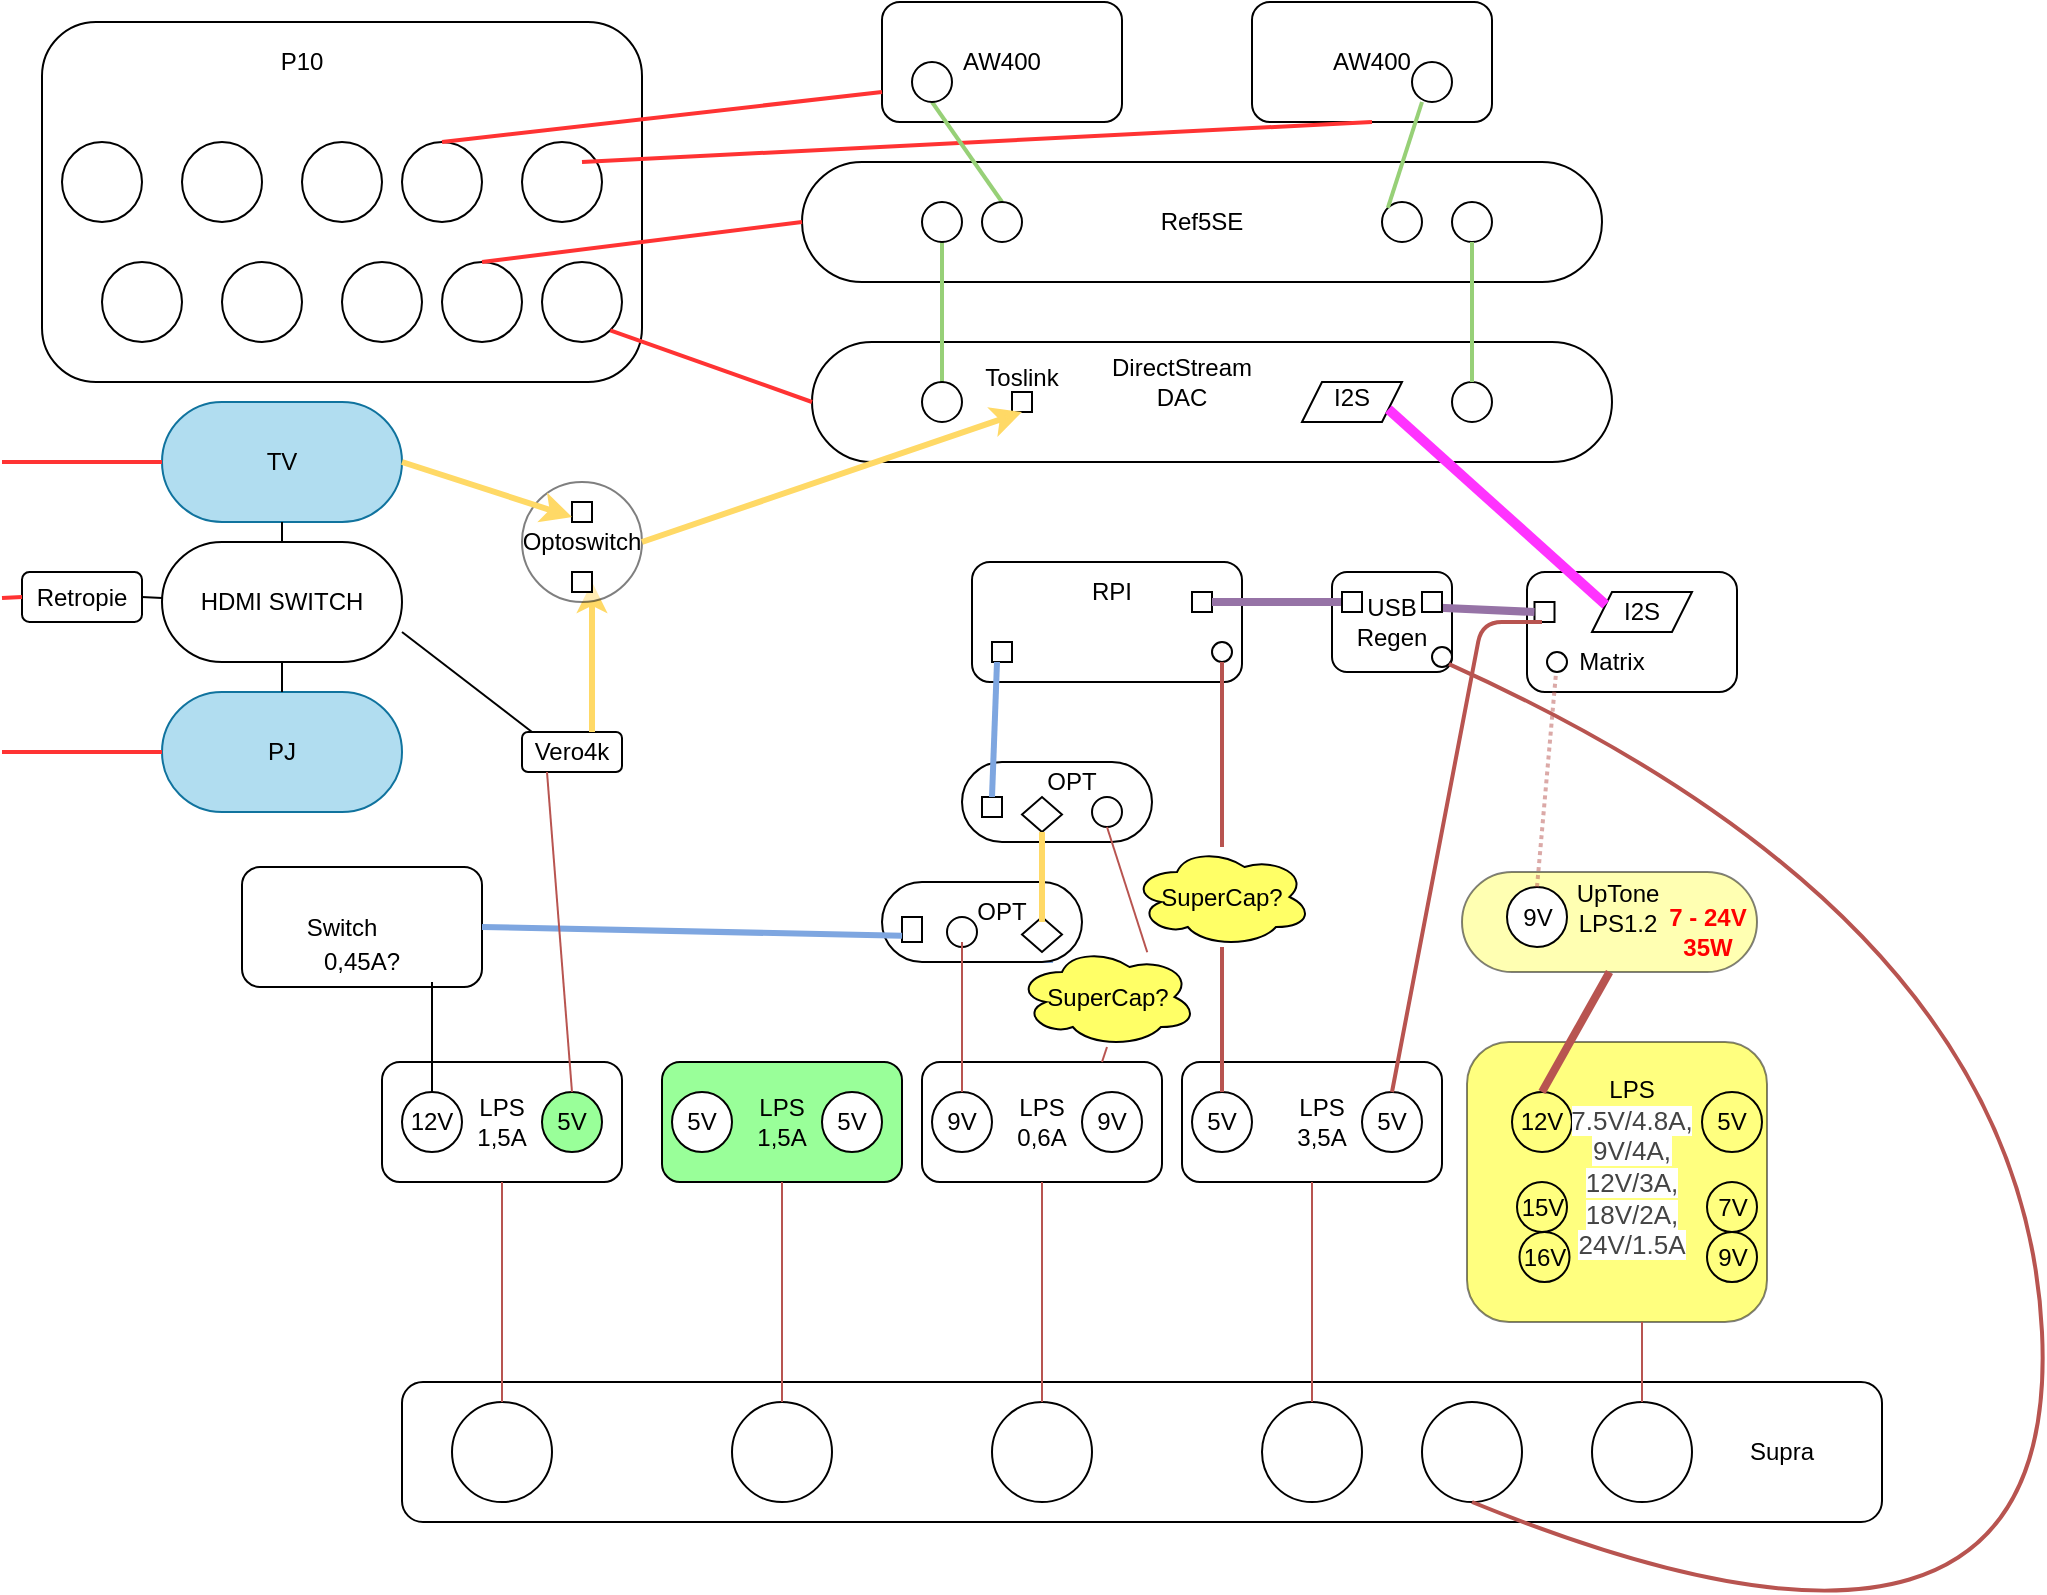 <mxfile version="13.3.5" type="github">
  <diagram id="frB2AARtGY0DQCCk_Cin" name="Page-1">
    <mxGraphModel dx="2311" dy="781" grid="1" gridSize="10" guides="1" tooltips="1" connect="1" arrows="1" fold="1" page="1" pageScale="1" pageWidth="1100" pageHeight="850" math="0" shadow="0">
      <root>
        <mxCell id="0" />
        <mxCell id="1" parent="0" />
        <mxCell id="76j5sk3wCB9ZU_lOgHT8-112" value="" style="rounded=1;whiteSpace=wrap;html=1;" vertex="1" parent="1">
          <mxGeometry x="10" y="285" width="60" height="25" as="geometry" />
        </mxCell>
        <mxCell id="M235wbPJO0eQFkBtWyqc-112" value="" style="rounded=1;whiteSpace=wrap;html=1;arcSize=50;" parent="1" vertex="1">
          <mxGeometry x="405" y="170" width="400" height="60" as="geometry" />
        </mxCell>
        <mxCell id="76j5sk3wCB9ZU_lOgHT8-92" value="" style="shape=parallelogram;perimeter=parallelogramPerimeter;whiteSpace=wrap;html=1;" vertex="1" parent="1">
          <mxGeometry x="650" y="190" width="50" height="20" as="geometry" />
        </mxCell>
        <mxCell id="M235wbPJO0eQFkBtWyqc-65" value="" style="rounded=1;whiteSpace=wrap;html=1;" parent="1" vertex="1">
          <mxGeometry x="762.5" y="285" width="105" height="60" as="geometry" />
        </mxCell>
        <mxCell id="76j5sk3wCB9ZU_lOgHT8-72" value="USB Regen" style="rounded=1;whiteSpace=wrap;html=1;" vertex="1" parent="1">
          <mxGeometry x="665" y="285" width="60" height="50" as="geometry" />
        </mxCell>
        <mxCell id="M235wbPJO0eQFkBtWyqc-36" value="" style="rounded=1;whiteSpace=wrap;html=1;" parent="1" vertex="1">
          <mxGeometry x="260" y="365" width="50" height="20" as="geometry" />
        </mxCell>
        <mxCell id="M235wbPJO0eQFkBtWyqc-79" value="" style="rounded=1;whiteSpace=wrap;html=1;opacity=50;fillColor=#FFFF00;" parent="1" vertex="1">
          <mxGeometry x="732.5" y="520" width="150" height="140" as="geometry" />
        </mxCell>
        <mxCell id="M235wbPJO0eQFkBtWyqc-98" value="7V" style="ellipse;whiteSpace=wrap;html=1;aspect=fixed;fillColor=none;" parent="1" vertex="1">
          <mxGeometry x="852.5" y="590" width="25" height="25" as="geometry" />
        </mxCell>
        <mxCell id="M235wbPJO0eQFkBtWyqc-96" value="15V" style="ellipse;whiteSpace=wrap;html=1;aspect=fixed;fillColor=none;" parent="1" vertex="1">
          <mxGeometry x="757.5" y="590" width="25" height="25" as="geometry" />
        </mxCell>
        <mxCell id="M235wbPJO0eQFkBtWyqc-1" value="" style="rounded=1;whiteSpace=wrap;html=1;" parent="1" vertex="1">
          <mxGeometry x="120" y="432.5" width="120" height="60" as="geometry" />
        </mxCell>
        <mxCell id="M235wbPJO0eQFkBtWyqc-2" value="Switch" style="text;html=1;strokeColor=none;fillColor=none;align=center;verticalAlign=middle;whiteSpace=wrap;rounded=0;" parent="1" vertex="1">
          <mxGeometry x="150" y="452.5" width="40" height="20" as="geometry" />
        </mxCell>
        <mxCell id="M235wbPJO0eQFkBtWyqc-3" value="" style="rounded=1;whiteSpace=wrap;html=1;" parent="1" vertex="1">
          <mxGeometry x="190" y="530" width="120" height="60" as="geometry" />
        </mxCell>
        <mxCell id="M235wbPJO0eQFkBtWyqc-5" value="LPS&lt;br&gt;1,5A" style="text;html=1;strokeColor=none;fillColor=none;align=center;verticalAlign=middle;whiteSpace=wrap;rounded=0;" parent="1" vertex="1">
          <mxGeometry x="230" y="550" width="40" height="20" as="geometry" />
        </mxCell>
        <mxCell id="M235wbPJO0eQFkBtWyqc-6" value="12V" style="ellipse;whiteSpace=wrap;html=1;aspect=fixed;" parent="1" vertex="1">
          <mxGeometry x="200" y="545" width="30" height="30" as="geometry" />
        </mxCell>
        <mxCell id="M235wbPJO0eQFkBtWyqc-7" value="5V" style="ellipse;whiteSpace=wrap;html=1;aspect=fixed;fillColor=#99FF99;" parent="1" vertex="1">
          <mxGeometry x="270" y="545" width="30" height="30" as="geometry" />
        </mxCell>
        <mxCell id="M235wbPJO0eQFkBtWyqc-11" value="" style="endArrow=none;html=1;exitX=0.5;exitY=0;exitDx=0;exitDy=0;" parent="1" source="M235wbPJO0eQFkBtWyqc-6" edge="1">
          <mxGeometry width="50" height="50" relative="1" as="geometry">
            <mxPoint x="230" y="480" as="sourcePoint" />
            <mxPoint x="215" y="490" as="targetPoint" />
          </mxGeometry>
        </mxCell>
        <mxCell id="M235wbPJO0eQFkBtWyqc-12" value="" style="rounded=1;whiteSpace=wrap;html=1;fillColor=#99FF99;" parent="1" vertex="1">
          <mxGeometry x="330" y="530" width="120" height="60" as="geometry" />
        </mxCell>
        <mxCell id="M235wbPJO0eQFkBtWyqc-13" value="LPS&lt;br&gt;1,5A" style="text;html=1;strokeColor=none;fillColor=none;align=center;verticalAlign=middle;whiteSpace=wrap;rounded=0;" parent="1" vertex="1">
          <mxGeometry x="365" y="545" width="50" height="30" as="geometry" />
        </mxCell>
        <mxCell id="M235wbPJO0eQFkBtWyqc-14" value="5V" style="ellipse;whiteSpace=wrap;html=1;aspect=fixed;" parent="1" vertex="1">
          <mxGeometry x="335" y="545" width="30" height="30" as="geometry" />
        </mxCell>
        <mxCell id="M235wbPJO0eQFkBtWyqc-15" value="5V" style="ellipse;whiteSpace=wrap;html=1;aspect=fixed;" parent="1" vertex="1">
          <mxGeometry x="410" y="545" width="30" height="30" as="geometry" />
        </mxCell>
        <mxCell id="M235wbPJO0eQFkBtWyqc-16" value="" style="rounded=1;whiteSpace=wrap;html=1;" parent="1" vertex="1">
          <mxGeometry x="460" y="530" width="120" height="60" as="geometry" />
        </mxCell>
        <mxCell id="M235wbPJO0eQFkBtWyqc-17" value="LPS&lt;br&gt;0,6A" style="text;html=1;strokeColor=none;fillColor=none;align=center;verticalAlign=middle;whiteSpace=wrap;rounded=0;" parent="1" vertex="1">
          <mxGeometry x="495" y="545" width="50" height="30" as="geometry" />
        </mxCell>
        <mxCell id="M235wbPJO0eQFkBtWyqc-18" value="9V" style="ellipse;whiteSpace=wrap;html=1;aspect=fixed;" parent="1" vertex="1">
          <mxGeometry x="465" y="545" width="30" height="30" as="geometry" />
        </mxCell>
        <mxCell id="M235wbPJO0eQFkBtWyqc-19" value="9V" style="ellipse;whiteSpace=wrap;html=1;aspect=fixed;" parent="1" vertex="1">
          <mxGeometry x="540" y="545" width="30" height="30" as="geometry" />
        </mxCell>
        <mxCell id="M235wbPJO0eQFkBtWyqc-20" value="" style="rounded=1;whiteSpace=wrap;html=1;" parent="1" vertex="1">
          <mxGeometry x="590" y="530" width="130" height="60" as="geometry" />
        </mxCell>
        <mxCell id="M235wbPJO0eQFkBtWyqc-21" value="LPS&lt;br&gt;3,5A" style="text;html=1;strokeColor=none;fillColor=none;align=center;verticalAlign=middle;whiteSpace=wrap;rounded=0;" parent="1" vertex="1">
          <mxGeometry x="635" y="545" width="50" height="30" as="geometry" />
        </mxCell>
        <mxCell id="M235wbPJO0eQFkBtWyqc-23" value="5V" style="ellipse;whiteSpace=wrap;html=1;aspect=fixed;" parent="1" vertex="1">
          <mxGeometry x="595" y="545" width="30" height="30" as="geometry" />
        </mxCell>
        <mxCell id="M235wbPJO0eQFkBtWyqc-24" value="5V" style="ellipse;whiteSpace=wrap;html=1;aspect=fixed;" parent="1" vertex="1">
          <mxGeometry x="680" y="545" width="30" height="30" as="geometry" />
        </mxCell>
        <mxCell id="M235wbPJO0eQFkBtWyqc-25" value="" style="rounded=1;whiteSpace=wrap;html=1;" parent="1" vertex="1">
          <mxGeometry x="200" y="690" width="740" height="70" as="geometry" />
        </mxCell>
        <mxCell id="M235wbPJO0eQFkBtWyqc-26" value="" style="ellipse;whiteSpace=wrap;html=1;aspect=fixed;rotation=0;direction=south;" parent="1" vertex="1">
          <mxGeometry x="225" y="700" width="50" height="50" as="geometry" />
        </mxCell>
        <mxCell id="M235wbPJO0eQFkBtWyqc-27" value="" style="ellipse;whiteSpace=wrap;html=1;aspect=fixed;rotation=0;direction=south;" parent="1" vertex="1">
          <mxGeometry x="365" y="700" width="50" height="50" as="geometry" />
        </mxCell>
        <mxCell id="M235wbPJO0eQFkBtWyqc-28" value="" style="ellipse;whiteSpace=wrap;html=1;aspect=fixed;rotation=0;direction=south;" parent="1" vertex="1">
          <mxGeometry x="495" y="700" width="50" height="50" as="geometry" />
        </mxCell>
        <mxCell id="M235wbPJO0eQFkBtWyqc-29" value="" style="ellipse;whiteSpace=wrap;html=1;aspect=fixed;rotation=0;direction=south;" parent="1" vertex="1">
          <mxGeometry x="630" y="700" width="50" height="50" as="geometry" />
        </mxCell>
        <mxCell id="M235wbPJO0eQFkBtWyqc-30" value="" style="ellipse;whiteSpace=wrap;html=1;aspect=fixed;rotation=0;direction=south;" parent="1" vertex="1">
          <mxGeometry x="710" y="700" width="50" height="50" as="geometry" />
        </mxCell>
        <mxCell id="M235wbPJO0eQFkBtWyqc-31" value="" style="ellipse;whiteSpace=wrap;html=1;aspect=fixed;rotation=0;direction=south;" parent="1" vertex="1">
          <mxGeometry x="795" y="700" width="50" height="50" as="geometry" />
        </mxCell>
        <mxCell id="M235wbPJO0eQFkBtWyqc-32" value="" style="endArrow=none;html=1;fillColor=#f8cecc;strokeColor=#B85450;exitX=0;exitY=0.5;exitDx=0;exitDy=0;entryX=0.5;entryY=1;entryDx=0;entryDy=0;" parent="1" source="M235wbPJO0eQFkBtWyqc-26" target="M235wbPJO0eQFkBtWyqc-3" edge="1">
          <mxGeometry width="50" height="50" relative="1" as="geometry">
            <mxPoint x="420" y="670" as="sourcePoint" />
            <mxPoint x="470" y="620" as="targetPoint" />
          </mxGeometry>
        </mxCell>
        <mxCell id="M235wbPJO0eQFkBtWyqc-33" value="" style="endArrow=none;html=1;fillColor=#f8cecc;strokeColor=#B85450;exitX=0;exitY=0.5;exitDx=0;exitDy=0;entryX=0.5;entryY=1;entryDx=0;entryDy=0;" parent="1" source="M235wbPJO0eQFkBtWyqc-27" target="M235wbPJO0eQFkBtWyqc-12" edge="1">
          <mxGeometry width="50" height="50" relative="1" as="geometry">
            <mxPoint x="265" y="710" as="sourcePoint" />
            <mxPoint x="260" y="600" as="targetPoint" />
          </mxGeometry>
        </mxCell>
        <mxCell id="M235wbPJO0eQFkBtWyqc-34" value="" style="endArrow=none;html=1;fillColor=#f8cecc;strokeColor=#B85450;exitX=0;exitY=0.5;exitDx=0;exitDy=0;entryX=0.5;entryY=1;entryDx=0;entryDy=0;" parent="1" source="M235wbPJO0eQFkBtWyqc-28" target="M235wbPJO0eQFkBtWyqc-16" edge="1">
          <mxGeometry width="50" height="50" relative="1" as="geometry">
            <mxPoint x="335" y="710" as="sourcePoint" />
            <mxPoint x="400" y="600" as="targetPoint" />
          </mxGeometry>
        </mxCell>
        <mxCell id="M235wbPJO0eQFkBtWyqc-35" value="" style="endArrow=none;html=1;fillColor=#f8cecc;strokeColor=#B85450;entryX=0.5;entryY=1;entryDx=0;entryDy=0;exitX=0;exitY=0.5;exitDx=0;exitDy=0;" parent="1" source="M235wbPJO0eQFkBtWyqc-29" target="M235wbPJO0eQFkBtWyqc-20" edge="1">
          <mxGeometry width="50" height="50" relative="1" as="geometry">
            <mxPoint x="410" y="710" as="sourcePoint" />
            <mxPoint x="530" y="600" as="targetPoint" />
          </mxGeometry>
        </mxCell>
        <mxCell id="M235wbPJO0eQFkBtWyqc-87" style="edgeStyle=orthogonalEdgeStyle;rounded=0;orthogonalLoop=1;jettySize=auto;html=1;exitX=0.75;exitY=1;exitDx=0;exitDy=0;entryX=1;entryY=0.75;entryDx=0;entryDy=0;strokeColor=#7EA6E0;" parent="1" source="M235wbPJO0eQFkBtWyqc-39" target="M235wbPJO0eQFkBtWyqc-48" edge="1">
          <mxGeometry relative="1" as="geometry" />
        </mxCell>
        <mxCell id="M235wbPJO0eQFkBtWyqc-39" value="" style="rounded=1;whiteSpace=wrap;html=1;arcSize=50;" parent="1" vertex="1">
          <mxGeometry x="440" y="440" width="100" height="40" as="geometry" />
        </mxCell>
        <mxCell id="M235wbPJO0eQFkBtWyqc-40" value="" style="rounded=1;whiteSpace=wrap;html=1;arcSize=50;" parent="1" vertex="1">
          <mxGeometry x="480" y="380" width="95" height="40" as="geometry" />
        </mxCell>
        <mxCell id="M235wbPJO0eQFkBtWyqc-41" value="" style="ellipse;whiteSpace=wrap;html=1;aspect=fixed;" parent="1" vertex="1">
          <mxGeometry x="472.5" y="457.5" width="15" height="15" as="geometry" />
        </mxCell>
        <mxCell id="M235wbPJO0eQFkBtWyqc-42" value="" style="ellipse;whiteSpace=wrap;html=1;aspect=fixed;" parent="1" vertex="1">
          <mxGeometry x="545" y="397.5" width="15" height="15" as="geometry" />
        </mxCell>
        <mxCell id="M235wbPJO0eQFkBtWyqc-43" value="" style="endArrow=none;html=1;fillColor=#f8cecc;strokeColor=#B85450;exitX=0.5;exitY=0;exitDx=0;exitDy=0;" parent="1" source="M235wbPJO0eQFkBtWyqc-18" edge="1">
          <mxGeometry width="50" height="50" relative="1" as="geometry">
            <mxPoint x="705" y="555" as="sourcePoint" />
            <mxPoint x="480" y="470" as="targetPoint" />
          </mxGeometry>
        </mxCell>
        <mxCell id="M235wbPJO0eQFkBtWyqc-44" value="" style="endArrow=none;html=1;fillColor=#f8cecc;strokeColor=#B85450;exitX=0.75;exitY=0;exitDx=0;exitDy=0;entryX=0.5;entryY=1;entryDx=0;entryDy=0;" parent="1" source="76j5sk3wCB9ZU_lOgHT8-69" target="M235wbPJO0eQFkBtWyqc-42" edge="1">
          <mxGeometry width="50" height="50" relative="1" as="geometry">
            <mxPoint x="490" y="555" as="sourcePoint" />
            <mxPoint x="490" y="480" as="targetPoint" />
          </mxGeometry>
        </mxCell>
        <mxCell id="M235wbPJO0eQFkBtWyqc-45" value="" style="rhombus;whiteSpace=wrap;html=1;rotation=-180;" parent="1" vertex="1">
          <mxGeometry x="510" y="457.5" width="20" height="17.5" as="geometry" />
        </mxCell>
        <mxCell id="M235wbPJO0eQFkBtWyqc-46" value="" style="rhombus;whiteSpace=wrap;html=1;rotation=-180;" parent="1" vertex="1">
          <mxGeometry x="510" y="397.5" width="20" height="17.5" as="geometry" />
        </mxCell>
        <mxCell id="M235wbPJO0eQFkBtWyqc-47" value="" style="endArrow=none;html=1;fillColor=#f8cecc;entryX=0.5;entryY=0;entryDx=0;entryDy=0;strokeColor=#FFD966;strokeWidth=3;" parent="1" target="M235wbPJO0eQFkBtWyqc-46" edge="1">
          <mxGeometry width="50" height="50" relative="1" as="geometry">
            <mxPoint x="520" y="460" as="sourcePoint" />
            <mxPoint x="562.5" y="422.5" as="targetPoint" />
          </mxGeometry>
        </mxCell>
        <mxCell id="M235wbPJO0eQFkBtWyqc-48" value="OPT" style="text;html=1;strokeColor=none;fillColor=none;align=center;verticalAlign=middle;whiteSpace=wrap;rounded=0;rotation=0;" parent="1" vertex="1">
          <mxGeometry x="475" y="440" width="50" height="30" as="geometry" />
        </mxCell>
        <mxCell id="M235wbPJO0eQFkBtWyqc-49" value="OPT" style="text;html=1;strokeColor=none;fillColor=none;align=center;verticalAlign=middle;whiteSpace=wrap;rounded=0;" parent="1" vertex="1">
          <mxGeometry x="510" y="375" width="50" height="30" as="geometry" />
        </mxCell>
        <mxCell id="M235wbPJO0eQFkBtWyqc-51" value="" style="rounded=1;whiteSpace=wrap;html=1;" parent="1" vertex="1">
          <mxGeometry x="485" y="280" width="135" height="60" as="geometry" />
        </mxCell>
        <mxCell id="M235wbPJO0eQFkBtWyqc-52" value="RPI" style="text;html=1;strokeColor=none;fillColor=none;align=center;verticalAlign=middle;whiteSpace=wrap;rounded=0;" parent="1" vertex="1">
          <mxGeometry x="535" y="285" width="40" height="20" as="geometry" />
        </mxCell>
        <mxCell id="M235wbPJO0eQFkBtWyqc-53" value="" style="ellipse;whiteSpace=wrap;html=1;aspect=fixed;" parent="1" vertex="1">
          <mxGeometry x="605" y="320" width="10" height="10" as="geometry" />
        </mxCell>
        <mxCell id="M235wbPJO0eQFkBtWyqc-54" value="" style="endArrow=none;html=1;fillColor=#f8cecc;strokeColor=#B85450;entryX=0.5;entryY=1;entryDx=0;entryDy=0;exitX=0.5;exitY=0;exitDx=0;exitDy=0;strokeWidth=2;" parent="1" source="76j5sk3wCB9ZU_lOgHT8-66" target="M235wbPJO0eQFkBtWyqc-53" edge="1">
          <mxGeometry width="50" height="50" relative="1" as="geometry">
            <mxPoint x="650" y="470" as="sourcePoint" />
            <mxPoint x="605" y="160" as="targetPoint" />
          </mxGeometry>
        </mxCell>
        <mxCell id="M235wbPJO0eQFkBtWyqc-55" value="" style="rounded=0;whiteSpace=wrap;html=1;" parent="1" vertex="1">
          <mxGeometry x="495" y="320" width="10" height="10" as="geometry" />
        </mxCell>
        <mxCell id="M235wbPJO0eQFkBtWyqc-56" value="" style="rounded=0;whiteSpace=wrap;html=1;" parent="1" vertex="1">
          <mxGeometry x="490" y="397.5" width="10" height="10" as="geometry" />
        </mxCell>
        <mxCell id="M235wbPJO0eQFkBtWyqc-57" value="" style="endArrow=none;html=1;fillColor=#dae8fc;exitX=0.5;exitY=0;exitDx=0;exitDy=0;entryX=0.25;entryY=1;entryDx=0;entryDy=0;strokeWidth=3;strokeColor=#7EA6E0;" parent="1" source="M235wbPJO0eQFkBtWyqc-56" target="M235wbPJO0eQFkBtWyqc-55" edge="1">
          <mxGeometry width="50" height="50" relative="1" as="geometry">
            <mxPoint x="420" y="450" as="sourcePoint" />
            <mxPoint x="450" y="250" as="targetPoint" />
          </mxGeometry>
        </mxCell>
        <mxCell id="M235wbPJO0eQFkBtWyqc-60" value="" style="rounded=0;whiteSpace=wrap;html=1;" parent="1" vertex="1">
          <mxGeometry x="450" y="457.5" width="10" height="12.5" as="geometry" />
        </mxCell>
        <mxCell id="M235wbPJO0eQFkBtWyqc-64" value="" style="endArrow=none;html=1;strokeColor=#7EA6E0;entryX=0;entryY=0.75;entryDx=0;entryDy=0;exitX=1;exitY=0.5;exitDx=0;exitDy=0;strokeWidth=3;" parent="1" source="M235wbPJO0eQFkBtWyqc-1" target="M235wbPJO0eQFkBtWyqc-60" edge="1">
          <mxGeometry width="50" height="50" relative="1" as="geometry">
            <mxPoint x="420" y="450" as="sourcePoint" />
            <mxPoint x="470" y="400" as="targetPoint" />
          </mxGeometry>
        </mxCell>
        <mxCell id="M235wbPJO0eQFkBtWyqc-67" value="" style="rounded=0;whiteSpace=wrap;html=1;" parent="1" vertex="1">
          <mxGeometry x="766.25" y="300" width="10" height="10" as="geometry" />
        </mxCell>
        <mxCell id="M235wbPJO0eQFkBtWyqc-68" value="" style="rounded=0;whiteSpace=wrap;html=1;" parent="1" vertex="1">
          <mxGeometry x="595" y="295" width="10" height="10" as="geometry" />
        </mxCell>
        <mxCell id="M235wbPJO0eQFkBtWyqc-69" value="" style="endArrow=none;html=1;strokeColor=#9673a6;entryX=0;entryY=0.5;entryDx=0;entryDy=0;fillColor=#e1d5e7;exitX=0;exitY=0.75;exitDx=0;exitDy=0;strokeWidth=4;" parent="1" source="76j5sk3wCB9ZU_lOgHT8-82" target="M235wbPJO0eQFkBtWyqc-67" edge="1">
          <mxGeometry width="50" height="50" relative="1" as="geometry">
            <mxPoint x="625" y="305" as="sourcePoint" />
            <mxPoint x="540" y="370" as="targetPoint" />
          </mxGeometry>
        </mxCell>
        <mxCell id="M235wbPJO0eQFkBtWyqc-74" value="Supra" style="text;html=1;strokeColor=none;fillColor=none;align=center;verticalAlign=middle;whiteSpace=wrap;rounded=0;" parent="1" vertex="1">
          <mxGeometry x="870" y="720" width="40" height="10" as="geometry" />
        </mxCell>
        <mxCell id="M235wbPJO0eQFkBtWyqc-80" value="12V" style="ellipse;whiteSpace=wrap;html=1;aspect=fixed;fillColor=none;" parent="1" vertex="1">
          <mxGeometry x="755" y="545" width="30" height="30" as="geometry" />
        </mxCell>
        <mxCell id="M235wbPJO0eQFkBtWyqc-83" value="" style="rounded=1;whiteSpace=wrap;html=1;arcSize=50;fillColor=#FFFF66;opacity=50;" parent="1" vertex="1">
          <mxGeometry x="730" y="435" width="147.5" height="50" as="geometry" />
        </mxCell>
        <mxCell id="M235wbPJO0eQFkBtWyqc-84" value="UpTone LPS1.2" style="text;html=1;strokeColor=none;fillColor=none;align=center;verticalAlign=middle;whiteSpace=wrap;rounded=0;rotation=0;" parent="1" vertex="1">
          <mxGeometry x="787.5" y="440" width="40" height="25" as="geometry" />
        </mxCell>
        <mxCell id="M235wbPJO0eQFkBtWyqc-88" value="" style="endArrow=none;html=1;fillColor=#f8cecc;strokeColor=#B85450;exitX=0.5;exitY=0;exitDx=0;exitDy=0;entryX=0.5;entryY=1;entryDx=0;entryDy=0;strokeWidth=4;" parent="1" source="M235wbPJO0eQFkBtWyqc-80" target="M235wbPJO0eQFkBtWyqc-83" edge="1">
          <mxGeometry width="50" height="50" relative="1" as="geometry">
            <mxPoint x="705" y="555" as="sourcePoint" />
            <mxPoint x="740" y="500" as="targetPoint" />
          </mxGeometry>
        </mxCell>
        <mxCell id="M235wbPJO0eQFkBtWyqc-92" value="9V" style="ellipse;whiteSpace=wrap;html=1;aspect=fixed;" parent="1" vertex="1">
          <mxGeometry x="752.5" y="442.5" width="30" height="30" as="geometry" />
        </mxCell>
        <mxCell id="M235wbPJO0eQFkBtWyqc-95" value="LPS&lt;br&gt;&lt;span style=&quot;color: rgb(68 , 68 , 68) ; font-family: &amp;#34;helvetica&amp;#34; , &amp;#34;arial&amp;#34; , sans-serif ; font-size: 13px ; text-align: left ; background-color: rgb(255 , 255 , 255)&quot;&gt;7.5V/4.8A, 9V/4A, 12V/3A, 18V/2A, 24V/1.5A&lt;/span&gt;" style="text;html=1;strokeColor=none;fillColor=none;align=center;verticalAlign=middle;whiteSpace=wrap;rounded=0;" parent="1" vertex="1">
          <mxGeometry x="795" y="575" width="40" height="15" as="geometry" />
        </mxCell>
        <mxCell id="M235wbPJO0eQFkBtWyqc-97" value="16V" style="ellipse;whiteSpace=wrap;html=1;aspect=fixed;fillColor=none;" parent="1" vertex="1">
          <mxGeometry x="758.75" y="615" width="25" height="25" as="geometry" />
        </mxCell>
        <mxCell id="M235wbPJO0eQFkBtWyqc-94" value="5V" style="ellipse;whiteSpace=wrap;html=1;aspect=fixed;fillColor=none;" parent="1" vertex="1">
          <mxGeometry x="850" y="545" width="30" height="30" as="geometry" />
        </mxCell>
        <mxCell id="M235wbPJO0eQFkBtWyqc-99" value="9V" style="ellipse;whiteSpace=wrap;html=1;aspect=fixed;fillColor=none;" parent="1" vertex="1">
          <mxGeometry x="852.5" y="615" width="25" height="25" as="geometry" />
        </mxCell>
        <mxCell id="M235wbPJO0eQFkBtWyqc-100" value="" style="shape=parallelogram;perimeter=parallelogramPerimeter;whiteSpace=wrap;html=1;" parent="1" vertex="1">
          <mxGeometry x="795" y="295" width="50" height="20" as="geometry" />
        </mxCell>
        <mxCell id="M235wbPJO0eQFkBtWyqc-101" value="I2S" style="text;html=1;strokeColor=none;fillColor=none;align=center;verticalAlign=middle;whiteSpace=wrap;rounded=0;" parent="1" vertex="1">
          <mxGeometry x="795" y="290" width="50" height="30" as="geometry" />
        </mxCell>
        <mxCell id="M235wbPJO0eQFkBtWyqc-66" value="Matrix" style="text;html=1;strokeColor=none;fillColor=none;align=center;verticalAlign=middle;whiteSpace=wrap;rounded=0;" parent="1" vertex="1">
          <mxGeometry x="785" y="315" width="40" height="30" as="geometry" />
        </mxCell>
        <mxCell id="M235wbPJO0eQFkBtWyqc-78" value="" style="ellipse;whiteSpace=wrap;html=1;aspect=fixed;" parent="1" vertex="1">
          <mxGeometry x="772.5" y="325" width="10" height="10" as="geometry" />
        </mxCell>
        <mxCell id="M235wbPJO0eQFkBtWyqc-105" value="" style="endArrow=none;html=1;fillColor=#f8cecc;strokeColor=#B85450;exitX=0.5;exitY=0;exitDx=0;exitDy=0;strokeWidth=2;dashed=1;dashPattern=1 1;opacity=50;" parent="1" source="M235wbPJO0eQFkBtWyqc-92" target="M235wbPJO0eQFkBtWyqc-78" edge="1">
          <mxGeometry width="50" height="50" relative="1" as="geometry">
            <mxPoint x="735" y="375" as="sourcePoint" />
            <mxPoint x="735" y="300" as="targetPoint" />
          </mxGeometry>
        </mxCell>
        <mxCell id="M235wbPJO0eQFkBtWyqc-113" value="DirectStream DAC" style="text;html=1;strokeColor=none;fillColor=none;align=center;verticalAlign=middle;whiteSpace=wrap;rounded=0;" parent="1" vertex="1">
          <mxGeometry x="540" y="180" width="100" height="20" as="geometry" />
        </mxCell>
        <mxCell id="M235wbPJO0eQFkBtWyqc-114" value="" style="endArrow=none;html=1;entryX=1;entryY=0.75;entryDx=0;entryDy=0;strokeColor=#FF33FF;strokeWidth=5;exitX=0;exitY=0.25;exitDx=0;exitDy=0;" parent="1" source="M235wbPJO0eQFkBtWyqc-100" target="76j5sk3wCB9ZU_lOgHT8-92" edge="1">
          <mxGeometry width="50" height="50" relative="1" as="geometry">
            <mxPoint x="600" y="430" as="sourcePoint" />
            <mxPoint x="650" y="380" as="targetPoint" />
          </mxGeometry>
        </mxCell>
        <mxCell id="76j5sk3wCB9ZU_lOgHT8-1" value="&lt;font color=&quot;#ff0000&quot;&gt;7 - 24V&lt;br&gt;35W&lt;/font&gt;" style="text;html=1;strokeColor=none;fillColor=none;align=center;verticalAlign=middle;whiteSpace=wrap;rounded=0;fontStyle=1" vertex="1" parent="1">
          <mxGeometry x="827.5" y="450" width="50" height="30" as="geometry" />
        </mxCell>
        <mxCell id="76j5sk3wCB9ZU_lOgHT8-4" value="0,45A?" style="text;html=1;strokeColor=none;fillColor=none;align=center;verticalAlign=middle;whiteSpace=wrap;rounded=0;" vertex="1" parent="1">
          <mxGeometry x="160" y="470" width="40" height="20" as="geometry" />
        </mxCell>
        <mxCell id="76j5sk3wCB9ZU_lOgHT8-5" value="" style="endArrow=none;html=1;fillColor=#f8cecc;strokeColor=#B85450;exitX=0;exitY=0.5;exitDx=0;exitDy=0;" edge="1" parent="1" source="M235wbPJO0eQFkBtWyqc-31">
          <mxGeometry width="50" height="50" relative="1" as="geometry">
            <mxPoint x="820" y="710" as="sourcePoint" />
            <mxPoint x="820" y="660" as="targetPoint" />
          </mxGeometry>
        </mxCell>
        <mxCell id="76j5sk3wCB9ZU_lOgHT8-6" value="" style="rounded=1;whiteSpace=wrap;html=1;" vertex="1" parent="1">
          <mxGeometry x="20" y="10" width="300" height="180" as="geometry" />
        </mxCell>
        <mxCell id="76j5sk3wCB9ZU_lOgHT8-7" value="P10" style="text;html=1;strokeColor=none;fillColor=none;align=center;verticalAlign=middle;whiteSpace=wrap;rounded=0;" vertex="1" parent="1">
          <mxGeometry x="130" width="40" height="60" as="geometry" />
        </mxCell>
        <mxCell id="76j5sk3wCB9ZU_lOgHT8-10" value="" style="ellipse;whiteSpace=wrap;html=1;aspect=fixed;" vertex="1" parent="1">
          <mxGeometry x="30" y="70" width="40" height="40" as="geometry" />
        </mxCell>
        <mxCell id="76j5sk3wCB9ZU_lOgHT8-11" value="" style="ellipse;whiteSpace=wrap;html=1;aspect=fixed;" vertex="1" parent="1">
          <mxGeometry x="90" y="70" width="40" height="40" as="geometry" />
        </mxCell>
        <mxCell id="76j5sk3wCB9ZU_lOgHT8-12" value="" style="ellipse;whiteSpace=wrap;html=1;aspect=fixed;" vertex="1" parent="1">
          <mxGeometry x="150" y="70" width="40" height="40" as="geometry" />
        </mxCell>
        <mxCell id="76j5sk3wCB9ZU_lOgHT8-13" value="" style="ellipse;whiteSpace=wrap;html=1;aspect=fixed;" vertex="1" parent="1">
          <mxGeometry x="200" y="70" width="40" height="40" as="geometry" />
        </mxCell>
        <mxCell id="76j5sk3wCB9ZU_lOgHT8-14" value="" style="ellipse;whiteSpace=wrap;html=1;aspect=fixed;" vertex="1" parent="1">
          <mxGeometry x="260" y="70" width="40" height="40" as="geometry" />
        </mxCell>
        <mxCell id="76j5sk3wCB9ZU_lOgHT8-15" value="" style="ellipse;whiteSpace=wrap;html=1;aspect=fixed;" vertex="1" parent="1">
          <mxGeometry x="50" y="130" width="40" height="40" as="geometry" />
        </mxCell>
        <mxCell id="76j5sk3wCB9ZU_lOgHT8-16" value="" style="ellipse;whiteSpace=wrap;html=1;aspect=fixed;" vertex="1" parent="1">
          <mxGeometry x="110" y="130" width="40" height="40" as="geometry" />
        </mxCell>
        <mxCell id="76j5sk3wCB9ZU_lOgHT8-17" value="" style="ellipse;whiteSpace=wrap;html=1;aspect=fixed;" vertex="1" parent="1">
          <mxGeometry x="170" y="130" width="40" height="40" as="geometry" />
        </mxCell>
        <mxCell id="76j5sk3wCB9ZU_lOgHT8-18" value="" style="ellipse;whiteSpace=wrap;html=1;aspect=fixed;" vertex="1" parent="1">
          <mxGeometry x="220" y="130" width="40" height="40" as="geometry" />
        </mxCell>
        <mxCell id="76j5sk3wCB9ZU_lOgHT8-19" value="" style="ellipse;whiteSpace=wrap;html=1;aspect=fixed;" vertex="1" parent="1">
          <mxGeometry x="270" y="130" width="40" height="40" as="geometry" />
        </mxCell>
        <mxCell id="76j5sk3wCB9ZU_lOgHT8-20" value="" style="endArrow=none;html=1;strokeWidth=2;entryX=1;entryY=1;entryDx=0;entryDy=0;strokeColor=#FF3333;" edge="1" parent="1" target="76j5sk3wCB9ZU_lOgHT8-19">
          <mxGeometry width="50" height="50" relative="1" as="geometry">
            <mxPoint x="405" y="200" as="sourcePoint" />
            <mxPoint x="390" y="390" as="targetPoint" />
          </mxGeometry>
        </mxCell>
        <mxCell id="76j5sk3wCB9ZU_lOgHT8-21" value="AW400" style="rounded=1;whiteSpace=wrap;html=1;" vertex="1" parent="1">
          <mxGeometry x="440" width="120" height="60" as="geometry" />
        </mxCell>
        <mxCell id="76j5sk3wCB9ZU_lOgHT8-22" value="AW400" style="rounded=1;whiteSpace=wrap;html=1;" vertex="1" parent="1">
          <mxGeometry x="625" width="120" height="60" as="geometry" />
        </mxCell>
        <mxCell id="76j5sk3wCB9ZU_lOgHT8-23" value="Ref5SE" style="rounded=1;whiteSpace=wrap;html=1;arcSize=50;" vertex="1" parent="1">
          <mxGeometry x="400" y="80" width="400" height="60" as="geometry" />
        </mxCell>
        <mxCell id="76j5sk3wCB9ZU_lOgHT8-24" value="" style="endArrow=none;html=1;strokeColor=#FF3333;strokeWidth=2;entryX=0;entryY=0.75;entryDx=0;entryDy=0;exitX=0.5;exitY=0;exitDx=0;exitDy=0;" edge="1" parent="1" source="76j5sk3wCB9ZU_lOgHT8-13" target="76j5sk3wCB9ZU_lOgHT8-21">
          <mxGeometry width="50" height="50" relative="1" as="geometry">
            <mxPoint x="460" y="400" as="sourcePoint" />
            <mxPoint x="510" y="350" as="targetPoint" />
          </mxGeometry>
        </mxCell>
        <mxCell id="76j5sk3wCB9ZU_lOgHT8-25" value="" style="endArrow=none;html=1;strokeColor=#FF3333;strokeWidth=2;entryX=0.5;entryY=1;entryDx=0;entryDy=0;exitX=0.75;exitY=0.25;exitDx=0;exitDy=0;exitPerimeter=0;" edge="1" parent="1" source="76j5sk3wCB9ZU_lOgHT8-14" target="76j5sk3wCB9ZU_lOgHT8-22">
          <mxGeometry width="50" height="50" relative="1" as="geometry">
            <mxPoint x="290" y="100" as="sourcePoint" />
            <mxPoint x="450" y="55" as="targetPoint" />
          </mxGeometry>
        </mxCell>
        <mxCell id="76j5sk3wCB9ZU_lOgHT8-26" value="" style="endArrow=none;html=1;strokeColor=#FF3333;strokeWidth=2;entryX=0;entryY=0.5;entryDx=0;entryDy=0;exitX=0.5;exitY=0;exitDx=0;exitDy=0;" edge="1" parent="1" source="76j5sk3wCB9ZU_lOgHT8-18" target="76j5sk3wCB9ZU_lOgHT8-23">
          <mxGeometry width="50" height="50" relative="1" as="geometry">
            <mxPoint x="300" y="90" as="sourcePoint" />
            <mxPoint x="695" y="70" as="targetPoint" />
          </mxGeometry>
        </mxCell>
        <mxCell id="76j5sk3wCB9ZU_lOgHT8-30" value="" style="endArrow=none;html=1;strokeWidth=2;entryX=0.5;entryY=1;entryDx=0;entryDy=0;exitX=0.5;exitY=0;exitDx=0;exitDy=0;fillColor=#b0e3e6;strokeColor=#97D077;" edge="1" parent="1" source="76j5sk3wCB9ZU_lOgHT8-32" target="76j5sk3wCB9ZU_lOgHT8-31">
          <mxGeometry width="50" height="50" relative="1" as="geometry">
            <mxPoint x="470" y="180" as="sourcePoint" />
            <mxPoint x="470" y="150" as="targetPoint" />
          </mxGeometry>
        </mxCell>
        <mxCell id="76j5sk3wCB9ZU_lOgHT8-31" value="" style="ellipse;whiteSpace=wrap;html=1;aspect=fixed;" vertex="1" parent="1">
          <mxGeometry x="460" y="100" width="20" height="20" as="geometry" />
        </mxCell>
        <mxCell id="76j5sk3wCB9ZU_lOgHT8-32" value="" style="ellipse;whiteSpace=wrap;html=1;aspect=fixed;" vertex="1" parent="1">
          <mxGeometry x="460" y="190" width="20" height="20" as="geometry" />
        </mxCell>
        <mxCell id="76j5sk3wCB9ZU_lOgHT8-33" value="" style="ellipse;whiteSpace=wrap;html=1;aspect=fixed;" vertex="1" parent="1">
          <mxGeometry x="725" y="190" width="20" height="20" as="geometry" />
        </mxCell>
        <mxCell id="76j5sk3wCB9ZU_lOgHT8-34" value="" style="ellipse;whiteSpace=wrap;html=1;aspect=fixed;" vertex="1" parent="1">
          <mxGeometry x="725" y="100" width="20" height="20" as="geometry" />
        </mxCell>
        <mxCell id="76j5sk3wCB9ZU_lOgHT8-35" value="" style="endArrow=none;html=1;strokeWidth=2;entryX=0.5;entryY=1;entryDx=0;entryDy=0;exitX=0.5;exitY=0;exitDx=0;exitDy=0;strokeColor=#97D077;" edge="1" parent="1" source="76j5sk3wCB9ZU_lOgHT8-33" target="76j5sk3wCB9ZU_lOgHT8-34">
          <mxGeometry width="50" height="50" relative="1" as="geometry">
            <mxPoint x="480" y="200" as="sourcePoint" />
            <mxPoint x="480" y="130" as="targetPoint" />
          </mxGeometry>
        </mxCell>
        <mxCell id="76j5sk3wCB9ZU_lOgHT8-36" value="" style="endArrow=none;html=1;strokeWidth=2;entryX=0.5;entryY=1;entryDx=0;entryDy=0;fillColor=#b0e3e6;strokeColor=#97D077;exitX=0.5;exitY=0;exitDx=0;exitDy=0;entryPerimeter=0;" edge="1" parent="1" source="76j5sk3wCB9ZU_lOgHT8-39" target="76j5sk3wCB9ZU_lOgHT8-37">
          <mxGeometry width="50" height="50" relative="1" as="geometry">
            <mxPoint x="470" y="100" as="sourcePoint" />
            <mxPoint x="480" y="130" as="targetPoint" />
          </mxGeometry>
        </mxCell>
        <mxCell id="76j5sk3wCB9ZU_lOgHT8-37" value="" style="ellipse;whiteSpace=wrap;html=1;aspect=fixed;" vertex="1" parent="1">
          <mxGeometry x="455" y="30" width="20" height="20" as="geometry" />
        </mxCell>
        <mxCell id="76j5sk3wCB9ZU_lOgHT8-38" value="" style="ellipse;whiteSpace=wrap;html=1;aspect=fixed;" vertex="1" parent="1">
          <mxGeometry x="705" y="30" width="20" height="20" as="geometry" />
        </mxCell>
        <mxCell id="76j5sk3wCB9ZU_lOgHT8-39" value="" style="ellipse;whiteSpace=wrap;html=1;aspect=fixed;" vertex="1" parent="1">
          <mxGeometry x="490" y="100" width="20" height="20" as="geometry" />
        </mxCell>
        <mxCell id="76j5sk3wCB9ZU_lOgHT8-40" value="" style="ellipse;whiteSpace=wrap;html=1;aspect=fixed;" vertex="1" parent="1">
          <mxGeometry x="690" y="100" width="20" height="20" as="geometry" />
        </mxCell>
        <mxCell id="76j5sk3wCB9ZU_lOgHT8-41" value="" style="endArrow=none;html=1;strokeWidth=2;fillColor=#b0e3e6;strokeColor=#97D077;exitX=0;exitY=0;exitDx=0;exitDy=0;" edge="1" parent="1" source="76j5sk3wCB9ZU_lOgHT8-40">
          <mxGeometry width="50" height="50" relative="1" as="geometry">
            <mxPoint x="510" y="110" as="sourcePoint" />
            <mxPoint x="710" y="50" as="targetPoint" />
          </mxGeometry>
        </mxCell>
        <mxCell id="76j5sk3wCB9ZU_lOgHT8-51" value="" style="endArrow=none;html=1;fillColor=#f8cecc;strokeColor=#B85450;exitX=0.25;exitY=1;exitDx=0;exitDy=0;entryX=0.5;entryY=0;entryDx=0;entryDy=0;" edge="1" parent="1" source="M235wbPJO0eQFkBtWyqc-36" target="M235wbPJO0eQFkBtWyqc-7">
          <mxGeometry width="50" height="50" relative="1" as="geometry">
            <mxPoint x="285" y="545" as="sourcePoint" />
            <mxPoint x="280" y="400" as="targetPoint" />
          </mxGeometry>
        </mxCell>
        <mxCell id="M235wbPJO0eQFkBtWyqc-37" value="Vero4k" style="text;html=1;strokeColor=none;fillColor=none;align=center;verticalAlign=middle;whiteSpace=wrap;rounded=0;" parent="1" vertex="1">
          <mxGeometry x="265" y="365" width="40" height="20" as="geometry" />
        </mxCell>
        <mxCell id="76j5sk3wCB9ZU_lOgHT8-58" value="HDMI SWITCH" style="rounded=1;whiteSpace=wrap;html=1;arcSize=50;" vertex="1" parent="1">
          <mxGeometry x="80" y="270" width="120" height="60" as="geometry" />
        </mxCell>
        <mxCell id="76j5sk3wCB9ZU_lOgHT8-59" value="" style="endArrow=none;html=1;strokeWidth=1;exitX=1;exitY=0.75;exitDx=0;exitDy=0;entryX=0;entryY=0;entryDx=0;entryDy=0;" edge="1" parent="1" source="76j5sk3wCB9ZU_lOgHT8-58" target="M235wbPJO0eQFkBtWyqc-37">
          <mxGeometry width="50" height="50" relative="1" as="geometry">
            <mxPoint x="470" y="460" as="sourcePoint" />
            <mxPoint x="265" y="370" as="targetPoint" />
          </mxGeometry>
        </mxCell>
        <mxCell id="76j5sk3wCB9ZU_lOgHT8-60" value="PJ" style="rounded=1;whiteSpace=wrap;html=1;fillColor=#b1ddf0;arcSize=50;strokeColor=#10739e;" vertex="1" parent="1">
          <mxGeometry x="80" y="345" width="120" height="60" as="geometry" />
        </mxCell>
        <mxCell id="76j5sk3wCB9ZU_lOgHT8-61" value="" style="endArrow=none;html=1;strokeWidth=2;strokeColor=#FF3333;exitX=0;exitY=0.5;exitDx=0;exitDy=0;" edge="1" parent="1" source="76j5sk3wCB9ZU_lOgHT8-60">
          <mxGeometry width="50" height="50" relative="1" as="geometry">
            <mxPoint x="415" y="210" as="sourcePoint" />
            <mxPoint y="375" as="targetPoint" />
          </mxGeometry>
        </mxCell>
        <mxCell id="76j5sk3wCB9ZU_lOgHT8-66" value="SuperCap?" style="ellipse;shape=cloud;whiteSpace=wrap;html=1;fillColor=#FFFF66;" vertex="1" parent="1">
          <mxGeometry x="565" y="422.5" width="90" height="50" as="geometry" />
        </mxCell>
        <mxCell id="76j5sk3wCB9ZU_lOgHT8-67" value="" style="endArrow=none;html=1;fillColor=#f8cecc;strokeColor=#B85450;entryX=0.5;entryY=1;entryDx=0;entryDy=0;exitX=0.5;exitY=0;exitDx=0;exitDy=0;strokeWidth=2;" edge="1" parent="1" source="M235wbPJO0eQFkBtWyqc-23" target="76j5sk3wCB9ZU_lOgHT8-66">
          <mxGeometry width="50" height="50" relative="1" as="geometry">
            <mxPoint x="610" y="545" as="sourcePoint" />
            <mxPoint x="610" y="330" as="targetPoint" />
          </mxGeometry>
        </mxCell>
        <mxCell id="76j5sk3wCB9ZU_lOgHT8-69" value="SuperCap?" style="ellipse;shape=cloud;whiteSpace=wrap;html=1;fillColor=#FFFF66;" vertex="1" parent="1">
          <mxGeometry x="507.5" y="472.5" width="90" height="50" as="geometry" />
        </mxCell>
        <mxCell id="76j5sk3wCB9ZU_lOgHT8-70" value="" style="endArrow=none;html=1;fillColor=#f8cecc;strokeColor=#B85450;exitX=0.75;exitY=0;exitDx=0;exitDy=0;entryX=0.5;entryY=1;entryDx=0;entryDy=0;" edge="1" parent="1" source="M235wbPJO0eQFkBtWyqc-16" target="76j5sk3wCB9ZU_lOgHT8-69">
          <mxGeometry width="50" height="50" relative="1" as="geometry">
            <mxPoint x="550" y="530" as="sourcePoint" />
            <mxPoint x="552.5" y="412.5" as="targetPoint" />
          </mxGeometry>
        </mxCell>
        <mxCell id="76j5sk3wCB9ZU_lOgHT8-71" value="" style="endArrow=none;html=1;fillColor=#f8cecc;strokeColor=#B85450;strokeWidth=2;exitX=0.5;exitY=0;exitDx=0;exitDy=0;" edge="1" parent="1" source="M235wbPJO0eQFkBtWyqc-24">
          <mxGeometry width="50" height="50" relative="1" as="geometry">
            <mxPoint x="670" y="380" as="sourcePoint" />
            <mxPoint x="770" y="310" as="targetPoint" />
            <Array as="points">
              <mxPoint x="740" y="310" />
            </Array>
          </mxGeometry>
        </mxCell>
        <mxCell id="76j5sk3wCB9ZU_lOgHT8-77" value="" style="endArrow=none;html=1;strokeColor=#9673a6;fillColor=#e1d5e7;exitX=0;exitY=0.5;exitDx=0;exitDy=0;strokeWidth=4;entryX=1;entryY=0.5;entryDx=0;entryDy=0;" edge="1" parent="1" source="76j5sk3wCB9ZU_lOgHT8-83" target="M235wbPJO0eQFkBtWyqc-68">
          <mxGeometry width="50" height="50" relative="1" as="geometry">
            <mxPoint x="740" y="342.5" as="sourcePoint" />
            <mxPoint x="640" y="270" as="targetPoint" />
          </mxGeometry>
        </mxCell>
        <mxCell id="76j5sk3wCB9ZU_lOgHT8-80" value="" style="ellipse;whiteSpace=wrap;html=1;aspect=fixed;" vertex="1" parent="1">
          <mxGeometry x="715" y="322.5" width="10" height="10" as="geometry" />
        </mxCell>
        <mxCell id="76j5sk3wCB9ZU_lOgHT8-81" value="" style="endArrow=none;html=1;fillColor=#f8cecc;strokeColor=#B85450;exitX=1;exitY=0.5;exitDx=0;exitDy=0;curved=1;entryX=1;entryY=1;entryDx=0;entryDy=0;strokeWidth=2;" edge="1" parent="1" source="M235wbPJO0eQFkBtWyqc-30" target="76j5sk3wCB9ZU_lOgHT8-80">
          <mxGeometry width="50" height="50" relative="1" as="geometry">
            <mxPoint x="735" y="750" as="sourcePoint" />
            <mxPoint x="735" y="350" as="targetPoint" />
            <Array as="points">
              <mxPoint x="1030" y="870" />
              <mxPoint x="1010" y="460" />
            </Array>
          </mxGeometry>
        </mxCell>
        <mxCell id="76j5sk3wCB9ZU_lOgHT8-82" value="" style="rounded=0;whiteSpace=wrap;html=1;" vertex="1" parent="1">
          <mxGeometry x="710" y="295" width="10" height="10" as="geometry" />
        </mxCell>
        <mxCell id="76j5sk3wCB9ZU_lOgHT8-83" value="" style="rounded=0;whiteSpace=wrap;html=1;" vertex="1" parent="1">
          <mxGeometry x="670" y="295" width="10" height="10" as="geometry" />
        </mxCell>
        <mxCell id="76j5sk3wCB9ZU_lOgHT8-89" value="" style="rounded=0;whiteSpace=wrap;html=1;" vertex="1" parent="1">
          <mxGeometry x="505" y="195" width="10" height="10" as="geometry" />
        </mxCell>
        <mxCell id="76j5sk3wCB9ZU_lOgHT8-90" value="I2S" style="text;html=1;strokeColor=none;fillColor=none;align=center;verticalAlign=middle;whiteSpace=wrap;rounded=0;" vertex="1" parent="1">
          <mxGeometry x="650" y="180" width="50" height="35" as="geometry" />
        </mxCell>
        <mxCell id="76j5sk3wCB9ZU_lOgHT8-93" value="Toslink" style="text;html=1;strokeColor=none;fillColor=none;align=center;verticalAlign=middle;whiteSpace=wrap;rounded=0;" vertex="1" parent="1">
          <mxGeometry x="485" y="170" width="50" height="35" as="geometry" />
        </mxCell>
        <mxCell id="76j5sk3wCB9ZU_lOgHT8-94" value="" style="endArrow=classic;html=1;entryX=1;entryY=0.5;entryDx=0;entryDy=0;fillColor=#fad7ac;strokeColor=#FFD966;rounded=1;strokeWidth=3;exitX=0.75;exitY=0;exitDx=0;exitDy=0;" edge="1" parent="1" source="M235wbPJO0eQFkBtWyqc-37" target="76j5sk3wCB9ZU_lOgHT8-99">
          <mxGeometry width="50" height="50" relative="1" as="geometry">
            <mxPoint x="300" y="318.76" as="sourcePoint" />
            <mxPoint x="515" y="200" as="targetPoint" />
            <Array as="points" />
          </mxGeometry>
        </mxCell>
        <mxCell id="76j5sk3wCB9ZU_lOgHT8-98" value="Optoswitch" style="ellipse;whiteSpace=wrap;html=1;aspect=fixed;opacity=50;" vertex="1" parent="1">
          <mxGeometry x="260" y="240" width="60" height="60" as="geometry" />
        </mxCell>
        <mxCell id="76j5sk3wCB9ZU_lOgHT8-99" value="" style="rounded=0;whiteSpace=wrap;html=1;" vertex="1" parent="1">
          <mxGeometry x="285" y="285" width="10" height="10" as="geometry" />
        </mxCell>
        <mxCell id="76j5sk3wCB9ZU_lOgHT8-100" value="" style="rounded=0;whiteSpace=wrap;html=1;" vertex="1" parent="1">
          <mxGeometry x="285" y="250" width="10" height="10" as="geometry" />
        </mxCell>
        <mxCell id="76j5sk3wCB9ZU_lOgHT8-101" value="" style="endArrow=classic;html=1;entryX=0.5;entryY=1;entryDx=0;entryDy=0;fillColor=#fad7ac;strokeColor=#FFD966;rounded=1;strokeWidth=3;exitX=1;exitY=0.5;exitDx=0;exitDy=0;" edge="1" parent="1" source="76j5sk3wCB9ZU_lOgHT8-98" target="76j5sk3wCB9ZU_lOgHT8-93">
          <mxGeometry width="50" height="50" relative="1" as="geometry">
            <mxPoint x="310" y="328.76" as="sourcePoint" />
            <mxPoint x="305" y="300" as="targetPoint" />
            <Array as="points" />
          </mxGeometry>
        </mxCell>
        <mxCell id="76j5sk3wCB9ZU_lOgHT8-102" value="" style="endArrow=none;html=1;strokeWidth=1;entryX=0.5;entryY=0;entryDx=0;entryDy=0;exitX=0.5;exitY=1;exitDx=0;exitDy=0;" edge="1" parent="1" source="76j5sk3wCB9ZU_lOgHT8-58" target="76j5sk3wCB9ZU_lOgHT8-60">
          <mxGeometry width="50" height="50" relative="1" as="geometry">
            <mxPoint x="210" y="290" as="sourcePoint" />
            <mxPoint x="280" y="330" as="targetPoint" />
          </mxGeometry>
        </mxCell>
        <mxCell id="76j5sk3wCB9ZU_lOgHT8-103" value="TV" style="rounded=1;whiteSpace=wrap;html=1;fillColor=#b1ddf0;arcSize=50;strokeColor=#10739e;" vertex="1" parent="1">
          <mxGeometry x="80" y="200" width="120" height="60" as="geometry" />
        </mxCell>
        <mxCell id="76j5sk3wCB9ZU_lOgHT8-106" value="" style="endArrow=none;html=1;strokeWidth=1;exitX=0.5;exitY=0;exitDx=0;exitDy=0;" edge="1" parent="1" source="76j5sk3wCB9ZU_lOgHT8-58">
          <mxGeometry width="50" height="50" relative="1" as="geometry">
            <mxPoint x="210" y="325" as="sourcePoint" />
            <mxPoint x="140" y="260" as="targetPoint" />
          </mxGeometry>
        </mxCell>
        <mxCell id="76j5sk3wCB9ZU_lOgHT8-107" value="" style="endArrow=none;html=1;strokeWidth=2;strokeColor=#FF3333;exitX=0;exitY=0.5;exitDx=0;exitDy=0;" edge="1" parent="1" source="76j5sk3wCB9ZU_lOgHT8-103">
          <mxGeometry width="50" height="50" relative="1" as="geometry">
            <mxPoint x="90" y="385" as="sourcePoint" />
            <mxPoint y="230" as="targetPoint" />
          </mxGeometry>
        </mxCell>
        <mxCell id="76j5sk3wCB9ZU_lOgHT8-108" value="" style="endArrow=classic;html=1;entryX=0;entryY=0.75;entryDx=0;entryDy=0;fillColor=#fad7ac;strokeColor=#FFD966;rounded=1;strokeWidth=3;exitX=1;exitY=0.5;exitDx=0;exitDy=0;" edge="1" parent="1" source="76j5sk3wCB9ZU_lOgHT8-103" target="76j5sk3wCB9ZU_lOgHT8-100">
          <mxGeometry width="50" height="50" relative="1" as="geometry">
            <mxPoint x="310" y="328.76" as="sourcePoint" />
            <mxPoint x="305" y="300.0" as="targetPoint" />
            <Array as="points" />
          </mxGeometry>
        </mxCell>
        <mxCell id="76j5sk3wCB9ZU_lOgHT8-109" value="Retropie" style="text;html=1;strokeColor=none;fillColor=none;align=center;verticalAlign=middle;whiteSpace=wrap;rounded=0;" vertex="1" parent="1">
          <mxGeometry x="20" y="275" width="40" height="45" as="geometry" />
        </mxCell>
        <mxCell id="76j5sk3wCB9ZU_lOgHT8-113" value="" style="endArrow=none;html=1;strokeWidth=1;exitX=1;exitY=0.5;exitDx=0;exitDy=0;" edge="1" parent="1" source="76j5sk3wCB9ZU_lOgHT8-112">
          <mxGeometry width="50" height="50" relative="1" as="geometry">
            <mxPoint x="210" y="325" as="sourcePoint" />
            <mxPoint x="80" y="298" as="targetPoint" />
          </mxGeometry>
        </mxCell>
        <mxCell id="76j5sk3wCB9ZU_lOgHT8-114" value="" style="endArrow=none;html=1;strokeWidth=2;strokeColor=#FF3333;exitX=0;exitY=0.5;exitDx=0;exitDy=0;" edge="1" parent="1" source="76j5sk3wCB9ZU_lOgHT8-112">
          <mxGeometry width="50" height="50" relative="1" as="geometry">
            <mxPoint x="90" y="240" as="sourcePoint" />
            <mxPoint y="298" as="targetPoint" />
          </mxGeometry>
        </mxCell>
      </root>
    </mxGraphModel>
  </diagram>
</mxfile>
